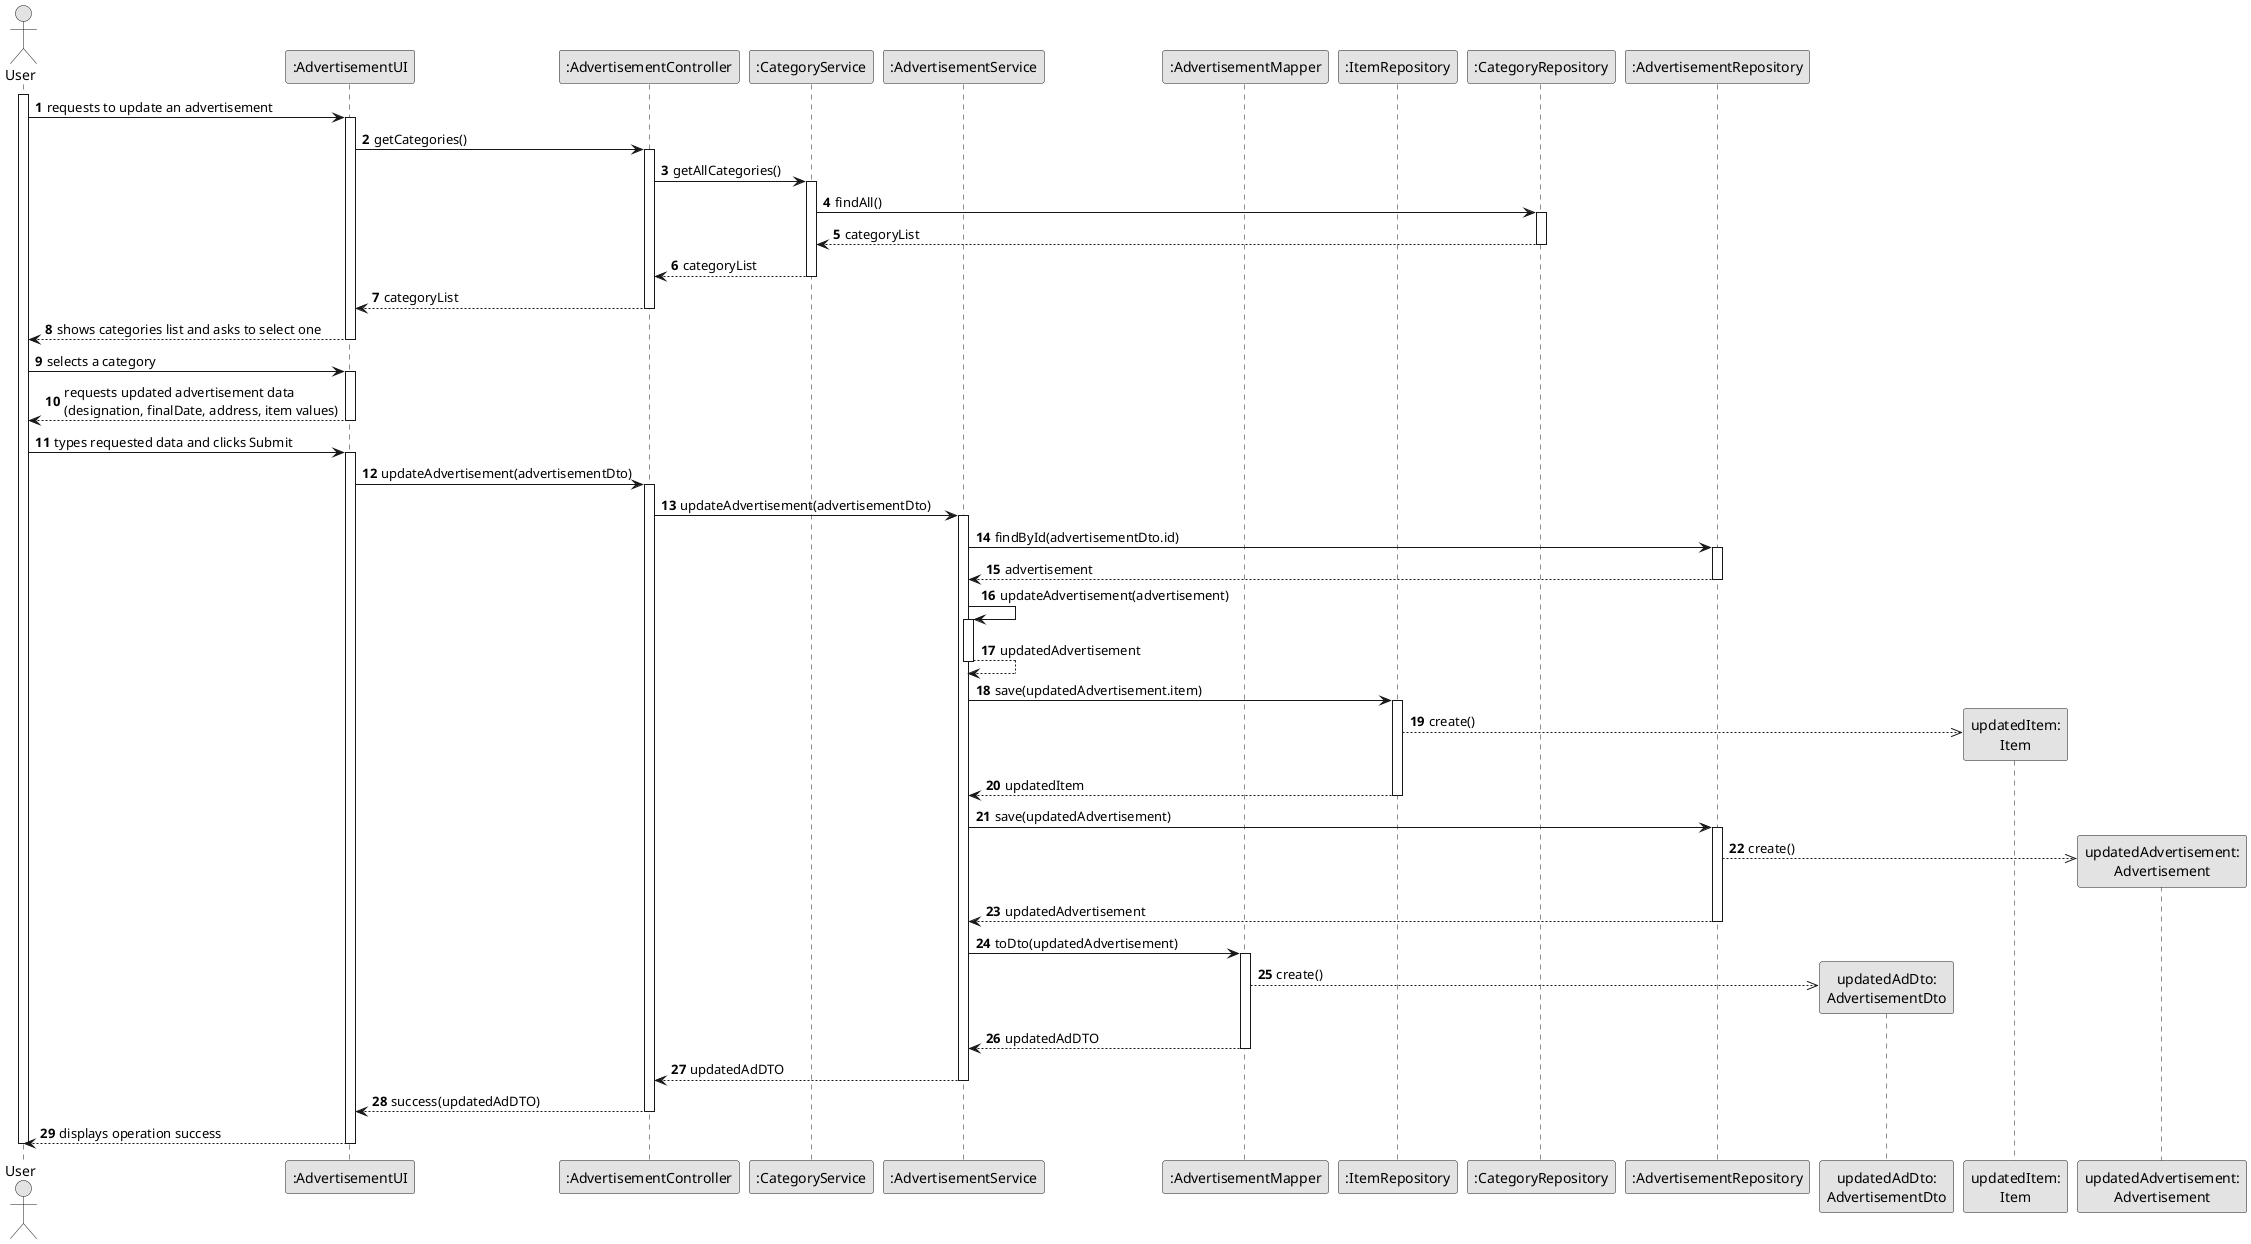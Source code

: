 @startuml
skinparam monochrome true
skinparam packageStyle rectangle
skinparam shadowing false

autonumber

actor "User" as USER
participant ":AdvertisementUI" as UI
participant ":AdvertisementController" as CTRL
participant ":CategoryService" as CAT_SERVICE
participant ":AdvertisementService" as AD_SERVICE

participant ":AdvertisementMapper" as AD_MAPPER
participant ":ItemRepository" as ITEM_REPO
participant ":CategoryRepository" as CAT_REPO
participant ":AdvertisementRepository" as AD_REPO

participant "updatedAdDto:\nAdvertisementDto" as AD_DTO
participant "updatedItem:\nItem" as ITEM
participant "updatedAdvertisement:\nAdvertisement" as UPDATED_AD

activate USER

    USER -> UI : requests to update an advertisement
    activate UI

        UI -> CTRL : getCategories()
        activate CTRL

            CTRL -> CAT_SERVICE : getAllCategories()
            activate CAT_SERVICE

                CAT_SERVICE -> CAT_REPO : findAll()
                activate CAT_REPO
                    CAT_REPO --> CAT_SERVICE : categoryList
                deactivate CAT_REPO

                CAT_SERVICE --> CTRL : categoryList
            deactivate CAT_SERVICE

            CTRL --> UI : categoryList
        deactivate CTRL

        UI --> USER : shows categories list and asks to select one
    deactivate UI

    USER -> UI : selects a category
    activate UI

        UI --> USER : requests updated advertisement data \n(designation, finalDate, address, item values)
    deactivate UI

    USER -> UI : types requested data and clicks Submit
    activate UI

        UI -> CTRL : updateAdvertisement(advertisementDto)
        activate CTRL

            CTRL -> AD_SERVICE : updateAdvertisement(advertisementDto)
            activate AD_SERVICE

                AD_SERVICE -> AD_REPO : findById(advertisementDto.id)
                activate AD_REPO
                    AD_REPO --> AD_SERVICE : advertisement
                deactivate AD_REPO

                AD_SERVICE -> AD_SERVICE : updateAdvertisement(advertisement)
                activate AD_SERVICE
                    AD_SERVICE --> AD_SERVICE : updatedAdvertisement
                deactivate AD_SERVICE

                AD_SERVICE -> ITEM_REPO : save(updatedAdvertisement.item)
                activate ITEM_REPO
                    ITEM_REPO -->> ITEM** : create()
                    ITEM_REPO --> AD_SERVICE : updatedItem
                deactivate ITEM_REPO

                AD_SERVICE -> AD_REPO : save(updatedAdvertisement)
                activate AD_REPO
                    AD_REPO -->> UPDATED_AD** : create()
                    AD_REPO --> AD_SERVICE : updatedAdvertisement
                deactivate AD_REPO

                AD_SERVICE -> AD_MAPPER : toDto(updatedAdvertisement)
                activate AD_MAPPER
                    AD_MAPPER -->> AD_DTO** : create()
                    AD_MAPPER --> AD_SERVICE : updatedAdDTO
                deactivate AD_MAPPER

                AD_SERVICE --> CTRL : updatedAdDTO
            deactivate AD_SERVICE

            CTRL --> UI : success(updatedAdDTO)
        deactivate CTRL

        UI --> USER : displays operation success
    deactivate UI

deactivate USER
@enduml